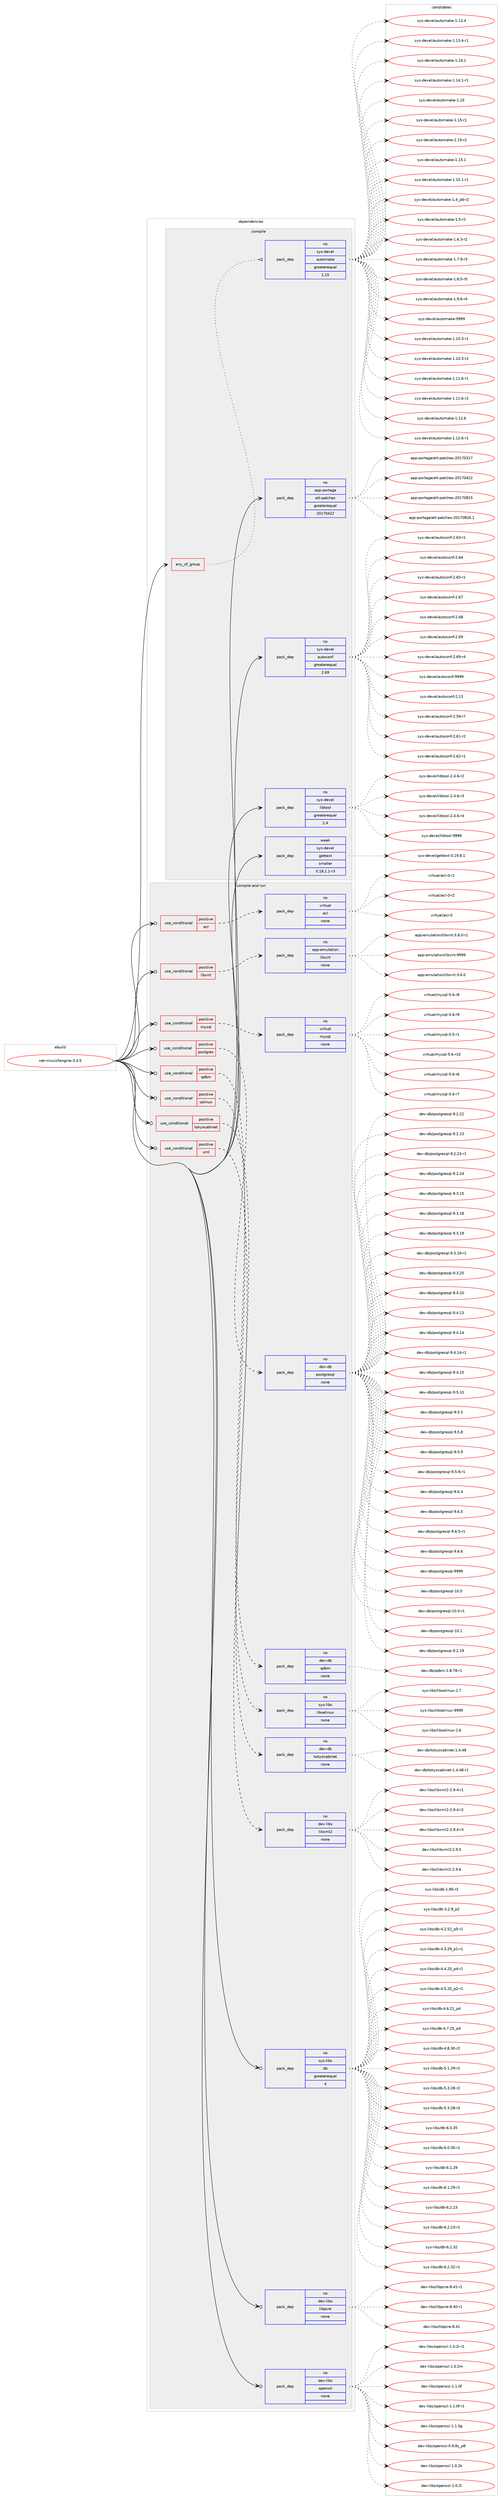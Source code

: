 digraph prolog {

# *************
# Graph options
# *************

newrank=true;
concentrate=true;
compound=true;
graph [rankdir=LR,fontname=Helvetica,fontsize=10,ranksep=1.5];#, ranksep=2.5, nodesep=0.2];
edge  [arrowhead=vee];
node  [fontname=Helvetica,fontsize=10];

# **********
# The ebuild
# **********

subgraph cluster_leftcol {
color=gray;
rank=same;
label=<<i>ebuild</i>>;
id [label="net-misc/cfengine-3.4.5", color=red, width=4, href="../net-misc/cfengine-3.4.5.svg"];
}

# ****************
# The dependencies
# ****************

subgraph cluster_midcol {
color=gray;
label=<<i>dependencies</i>>;
subgraph cluster_compile {
fillcolor="#eeeeee";
style=filled;
label=<<i>compile</i>>;
subgraph any6979 {
dependency423848 [label=<<TABLE BORDER="0" CELLBORDER="1" CELLSPACING="0" CELLPADDING="4"><TR><TD CELLPADDING="10">any_of_group</TD></TR></TABLE>>, shape=none, color=red];subgraph pack311653 {
dependency423849 [label=<<TABLE BORDER="0" CELLBORDER="1" CELLSPACING="0" CELLPADDING="4" WIDTH="220"><TR><TD ROWSPAN="6" CELLPADDING="30">pack_dep</TD></TR><TR><TD WIDTH="110">no</TD></TR><TR><TD>sys-devel</TD></TR><TR><TD>automake</TD></TR><TR><TD>greaterequal</TD></TR><TR><TD>1.15</TD></TR></TABLE>>, shape=none, color=blue];
}
dependency423848:e -> dependency423849:w [weight=20,style="dotted",arrowhead="oinv"];
}
id:e -> dependency423848:w [weight=20,style="solid",arrowhead="vee"];
subgraph pack311654 {
dependency423850 [label=<<TABLE BORDER="0" CELLBORDER="1" CELLSPACING="0" CELLPADDING="4" WIDTH="220"><TR><TD ROWSPAN="6" CELLPADDING="30">pack_dep</TD></TR><TR><TD WIDTH="110">no</TD></TR><TR><TD>app-portage</TD></TR><TR><TD>elt-patches</TD></TR><TR><TD>greaterequal</TD></TR><TR><TD>20170422</TD></TR></TABLE>>, shape=none, color=blue];
}
id:e -> dependency423850:w [weight=20,style="solid",arrowhead="vee"];
subgraph pack311655 {
dependency423851 [label=<<TABLE BORDER="0" CELLBORDER="1" CELLSPACING="0" CELLPADDING="4" WIDTH="220"><TR><TD ROWSPAN="6" CELLPADDING="30">pack_dep</TD></TR><TR><TD WIDTH="110">no</TD></TR><TR><TD>sys-devel</TD></TR><TR><TD>autoconf</TD></TR><TR><TD>greaterequal</TD></TR><TR><TD>2.69</TD></TR></TABLE>>, shape=none, color=blue];
}
id:e -> dependency423851:w [weight=20,style="solid",arrowhead="vee"];
subgraph pack311656 {
dependency423852 [label=<<TABLE BORDER="0" CELLBORDER="1" CELLSPACING="0" CELLPADDING="4" WIDTH="220"><TR><TD ROWSPAN="6" CELLPADDING="30">pack_dep</TD></TR><TR><TD WIDTH="110">no</TD></TR><TR><TD>sys-devel</TD></TR><TR><TD>libtool</TD></TR><TR><TD>greaterequal</TD></TR><TR><TD>2.4</TD></TR></TABLE>>, shape=none, color=blue];
}
id:e -> dependency423852:w [weight=20,style="solid",arrowhead="vee"];
subgraph pack311657 {
dependency423853 [label=<<TABLE BORDER="0" CELLBORDER="1" CELLSPACING="0" CELLPADDING="4" WIDTH="220"><TR><TD ROWSPAN="6" CELLPADDING="30">pack_dep</TD></TR><TR><TD WIDTH="110">weak</TD></TR><TR><TD>sys-devel</TD></TR><TR><TD>gettext</TD></TR><TR><TD>smaller</TD></TR><TR><TD>0.18.1.1-r3</TD></TR></TABLE>>, shape=none, color=blue];
}
id:e -> dependency423853:w [weight=20,style="solid",arrowhead="vee"];
}
subgraph cluster_compileandrun {
fillcolor="#eeeeee";
style=filled;
label=<<i>compile and run</i>>;
subgraph cond105023 {
dependency423854 [label=<<TABLE BORDER="0" CELLBORDER="1" CELLSPACING="0" CELLPADDING="4"><TR><TD ROWSPAN="3" CELLPADDING="10">use_conditional</TD></TR><TR><TD>positive</TD></TR><TR><TD>acl</TD></TR></TABLE>>, shape=none, color=red];
subgraph pack311658 {
dependency423855 [label=<<TABLE BORDER="0" CELLBORDER="1" CELLSPACING="0" CELLPADDING="4" WIDTH="220"><TR><TD ROWSPAN="6" CELLPADDING="30">pack_dep</TD></TR><TR><TD WIDTH="110">no</TD></TR><TR><TD>virtual</TD></TR><TR><TD>acl</TD></TR><TR><TD>none</TD></TR><TR><TD></TD></TR></TABLE>>, shape=none, color=blue];
}
dependency423854:e -> dependency423855:w [weight=20,style="dashed",arrowhead="vee"];
}
id:e -> dependency423854:w [weight=20,style="solid",arrowhead="odotvee"];
subgraph cond105024 {
dependency423856 [label=<<TABLE BORDER="0" CELLBORDER="1" CELLSPACING="0" CELLPADDING="4"><TR><TD ROWSPAN="3" CELLPADDING="10">use_conditional</TD></TR><TR><TD>positive</TD></TR><TR><TD>libvirt</TD></TR></TABLE>>, shape=none, color=red];
subgraph pack311659 {
dependency423857 [label=<<TABLE BORDER="0" CELLBORDER="1" CELLSPACING="0" CELLPADDING="4" WIDTH="220"><TR><TD ROWSPAN="6" CELLPADDING="30">pack_dep</TD></TR><TR><TD WIDTH="110">no</TD></TR><TR><TD>app-emulation</TD></TR><TR><TD>libvirt</TD></TR><TR><TD>none</TD></TR><TR><TD></TD></TR></TABLE>>, shape=none, color=blue];
}
dependency423856:e -> dependency423857:w [weight=20,style="dashed",arrowhead="vee"];
}
id:e -> dependency423856:w [weight=20,style="solid",arrowhead="odotvee"];
subgraph cond105025 {
dependency423858 [label=<<TABLE BORDER="0" CELLBORDER="1" CELLSPACING="0" CELLPADDING="4"><TR><TD ROWSPAN="3" CELLPADDING="10">use_conditional</TD></TR><TR><TD>positive</TD></TR><TR><TD>mysql</TD></TR></TABLE>>, shape=none, color=red];
subgraph pack311660 {
dependency423859 [label=<<TABLE BORDER="0" CELLBORDER="1" CELLSPACING="0" CELLPADDING="4" WIDTH="220"><TR><TD ROWSPAN="6" CELLPADDING="30">pack_dep</TD></TR><TR><TD WIDTH="110">no</TD></TR><TR><TD>virtual</TD></TR><TR><TD>mysql</TD></TR><TR><TD>none</TD></TR><TR><TD></TD></TR></TABLE>>, shape=none, color=blue];
}
dependency423858:e -> dependency423859:w [weight=20,style="dashed",arrowhead="vee"];
}
id:e -> dependency423858:w [weight=20,style="solid",arrowhead="odotvee"];
subgraph cond105026 {
dependency423860 [label=<<TABLE BORDER="0" CELLBORDER="1" CELLSPACING="0" CELLPADDING="4"><TR><TD ROWSPAN="3" CELLPADDING="10">use_conditional</TD></TR><TR><TD>positive</TD></TR><TR><TD>postgres</TD></TR></TABLE>>, shape=none, color=red];
subgraph pack311661 {
dependency423861 [label=<<TABLE BORDER="0" CELLBORDER="1" CELLSPACING="0" CELLPADDING="4" WIDTH="220"><TR><TD ROWSPAN="6" CELLPADDING="30">pack_dep</TD></TR><TR><TD WIDTH="110">no</TD></TR><TR><TD>dev-db</TD></TR><TR><TD>postgresql</TD></TR><TR><TD>none</TD></TR><TR><TD></TD></TR></TABLE>>, shape=none, color=blue];
}
dependency423860:e -> dependency423861:w [weight=20,style="dashed",arrowhead="vee"];
}
id:e -> dependency423860:w [weight=20,style="solid",arrowhead="odotvee"];
subgraph cond105027 {
dependency423862 [label=<<TABLE BORDER="0" CELLBORDER="1" CELLSPACING="0" CELLPADDING="4"><TR><TD ROWSPAN="3" CELLPADDING="10">use_conditional</TD></TR><TR><TD>positive</TD></TR><TR><TD>qdbm</TD></TR></TABLE>>, shape=none, color=red];
subgraph pack311662 {
dependency423863 [label=<<TABLE BORDER="0" CELLBORDER="1" CELLSPACING="0" CELLPADDING="4" WIDTH="220"><TR><TD ROWSPAN="6" CELLPADDING="30">pack_dep</TD></TR><TR><TD WIDTH="110">no</TD></TR><TR><TD>dev-db</TD></TR><TR><TD>qdbm</TD></TR><TR><TD>none</TD></TR><TR><TD></TD></TR></TABLE>>, shape=none, color=blue];
}
dependency423862:e -> dependency423863:w [weight=20,style="dashed",arrowhead="vee"];
}
id:e -> dependency423862:w [weight=20,style="solid",arrowhead="odotvee"];
subgraph cond105028 {
dependency423864 [label=<<TABLE BORDER="0" CELLBORDER="1" CELLSPACING="0" CELLPADDING="4"><TR><TD ROWSPAN="3" CELLPADDING="10">use_conditional</TD></TR><TR><TD>positive</TD></TR><TR><TD>selinux</TD></TR></TABLE>>, shape=none, color=red];
subgraph pack311663 {
dependency423865 [label=<<TABLE BORDER="0" CELLBORDER="1" CELLSPACING="0" CELLPADDING="4" WIDTH="220"><TR><TD ROWSPAN="6" CELLPADDING="30">pack_dep</TD></TR><TR><TD WIDTH="110">no</TD></TR><TR><TD>sys-libs</TD></TR><TR><TD>libselinux</TD></TR><TR><TD>none</TD></TR><TR><TD></TD></TR></TABLE>>, shape=none, color=blue];
}
dependency423864:e -> dependency423865:w [weight=20,style="dashed",arrowhead="vee"];
}
id:e -> dependency423864:w [weight=20,style="solid",arrowhead="odotvee"];
subgraph cond105029 {
dependency423866 [label=<<TABLE BORDER="0" CELLBORDER="1" CELLSPACING="0" CELLPADDING="4"><TR><TD ROWSPAN="3" CELLPADDING="10">use_conditional</TD></TR><TR><TD>positive</TD></TR><TR><TD>tokyocabinet</TD></TR></TABLE>>, shape=none, color=red];
subgraph pack311664 {
dependency423867 [label=<<TABLE BORDER="0" CELLBORDER="1" CELLSPACING="0" CELLPADDING="4" WIDTH="220"><TR><TD ROWSPAN="6" CELLPADDING="30">pack_dep</TD></TR><TR><TD WIDTH="110">no</TD></TR><TR><TD>dev-db</TD></TR><TR><TD>tokyocabinet</TD></TR><TR><TD>none</TD></TR><TR><TD></TD></TR></TABLE>>, shape=none, color=blue];
}
dependency423866:e -> dependency423867:w [weight=20,style="dashed",arrowhead="vee"];
}
id:e -> dependency423866:w [weight=20,style="solid",arrowhead="odotvee"];
subgraph cond105030 {
dependency423868 [label=<<TABLE BORDER="0" CELLBORDER="1" CELLSPACING="0" CELLPADDING="4"><TR><TD ROWSPAN="3" CELLPADDING="10">use_conditional</TD></TR><TR><TD>positive</TD></TR><TR><TD>xml</TD></TR></TABLE>>, shape=none, color=red];
subgraph pack311665 {
dependency423869 [label=<<TABLE BORDER="0" CELLBORDER="1" CELLSPACING="0" CELLPADDING="4" WIDTH="220"><TR><TD ROWSPAN="6" CELLPADDING="30">pack_dep</TD></TR><TR><TD WIDTH="110">no</TD></TR><TR><TD>dev-libs</TD></TR><TR><TD>libxml2</TD></TR><TR><TD>none</TD></TR><TR><TD></TD></TR></TABLE>>, shape=none, color=blue];
}
dependency423868:e -> dependency423869:w [weight=20,style="dashed",arrowhead="vee"];
}
id:e -> dependency423868:w [weight=20,style="solid",arrowhead="odotvee"];
subgraph pack311666 {
dependency423870 [label=<<TABLE BORDER="0" CELLBORDER="1" CELLSPACING="0" CELLPADDING="4" WIDTH="220"><TR><TD ROWSPAN="6" CELLPADDING="30">pack_dep</TD></TR><TR><TD WIDTH="110">no</TD></TR><TR><TD>dev-libs</TD></TR><TR><TD>libpcre</TD></TR><TR><TD>none</TD></TR><TR><TD></TD></TR></TABLE>>, shape=none, color=blue];
}
id:e -> dependency423870:w [weight=20,style="solid",arrowhead="odotvee"];
subgraph pack311667 {
dependency423871 [label=<<TABLE BORDER="0" CELLBORDER="1" CELLSPACING="0" CELLPADDING="4" WIDTH="220"><TR><TD ROWSPAN="6" CELLPADDING="30">pack_dep</TD></TR><TR><TD WIDTH="110">no</TD></TR><TR><TD>dev-libs</TD></TR><TR><TD>openssl</TD></TR><TR><TD>none</TD></TR><TR><TD></TD></TR></TABLE>>, shape=none, color=blue];
}
id:e -> dependency423871:w [weight=20,style="solid",arrowhead="odotvee"];
subgraph pack311668 {
dependency423872 [label=<<TABLE BORDER="0" CELLBORDER="1" CELLSPACING="0" CELLPADDING="4" WIDTH="220"><TR><TD ROWSPAN="6" CELLPADDING="30">pack_dep</TD></TR><TR><TD WIDTH="110">no</TD></TR><TR><TD>sys-libs</TD></TR><TR><TD>db</TD></TR><TR><TD>greaterequal</TD></TR><TR><TD>4</TD></TR></TABLE>>, shape=none, color=blue];
}
id:e -> dependency423872:w [weight=20,style="solid",arrowhead="odotvee"];
}
subgraph cluster_run {
fillcolor="#eeeeee";
style=filled;
label=<<i>run</i>>;
}
}

# **************
# The candidates
# **************

subgraph cluster_choices {
rank=same;
color=gray;
label=<<i>candidates</i>>;

subgraph choice311653 {
color=black;
nodesep=1;
choice11512111545100101118101108479711711611110997107101454946494846514511449 [label="sys-devel/automake-1.10.3-r1", color=red, width=4,href="../sys-devel/automake-1.10.3-r1.svg"];
choice11512111545100101118101108479711711611110997107101454946494846514511450 [label="sys-devel/automake-1.10.3-r2", color=red, width=4,href="../sys-devel/automake-1.10.3-r2.svg"];
choice11512111545100101118101108479711711611110997107101454946494946544511449 [label="sys-devel/automake-1.11.6-r1", color=red, width=4,href="../sys-devel/automake-1.11.6-r1.svg"];
choice11512111545100101118101108479711711611110997107101454946494946544511450 [label="sys-devel/automake-1.11.6-r2", color=red, width=4,href="../sys-devel/automake-1.11.6-r2.svg"];
choice1151211154510010111810110847971171161111099710710145494649504654 [label="sys-devel/automake-1.12.6", color=red, width=4,href="../sys-devel/automake-1.12.6.svg"];
choice11512111545100101118101108479711711611110997107101454946495046544511449 [label="sys-devel/automake-1.12.6-r1", color=red, width=4,href="../sys-devel/automake-1.12.6-r1.svg"];
choice1151211154510010111810110847971171161111099710710145494649514652 [label="sys-devel/automake-1.13.4", color=red, width=4,href="../sys-devel/automake-1.13.4.svg"];
choice11512111545100101118101108479711711611110997107101454946495146524511449 [label="sys-devel/automake-1.13.4-r1", color=red, width=4,href="../sys-devel/automake-1.13.4-r1.svg"];
choice1151211154510010111810110847971171161111099710710145494649524649 [label="sys-devel/automake-1.14.1", color=red, width=4,href="../sys-devel/automake-1.14.1.svg"];
choice11512111545100101118101108479711711611110997107101454946495246494511449 [label="sys-devel/automake-1.14.1-r1", color=red, width=4,href="../sys-devel/automake-1.14.1-r1.svg"];
choice115121115451001011181011084797117116111109971071014549464953 [label="sys-devel/automake-1.15", color=red, width=4,href="../sys-devel/automake-1.15.svg"];
choice1151211154510010111810110847971171161111099710710145494649534511449 [label="sys-devel/automake-1.15-r1", color=red, width=4,href="../sys-devel/automake-1.15-r1.svg"];
choice1151211154510010111810110847971171161111099710710145494649534511450 [label="sys-devel/automake-1.15-r2", color=red, width=4,href="../sys-devel/automake-1.15-r2.svg"];
choice1151211154510010111810110847971171161111099710710145494649534649 [label="sys-devel/automake-1.15.1", color=red, width=4,href="../sys-devel/automake-1.15.1.svg"];
choice11512111545100101118101108479711711611110997107101454946495346494511449 [label="sys-devel/automake-1.15.1-r1", color=red, width=4,href="../sys-devel/automake-1.15.1-r1.svg"];
choice115121115451001011181011084797117116111109971071014549465295112544511450 [label="sys-devel/automake-1.4_p6-r2", color=red, width=4,href="../sys-devel/automake-1.4_p6-r2.svg"];
choice11512111545100101118101108479711711611110997107101454946534511450 [label="sys-devel/automake-1.5-r2", color=red, width=4,href="../sys-devel/automake-1.5-r2.svg"];
choice115121115451001011181011084797117116111109971071014549465446514511450 [label="sys-devel/automake-1.6.3-r2", color=red, width=4,href="../sys-devel/automake-1.6.3-r2.svg"];
choice115121115451001011181011084797117116111109971071014549465546574511451 [label="sys-devel/automake-1.7.9-r3", color=red, width=4,href="../sys-devel/automake-1.7.9-r3.svg"];
choice115121115451001011181011084797117116111109971071014549465646534511453 [label="sys-devel/automake-1.8.5-r5", color=red, width=4,href="../sys-devel/automake-1.8.5-r5.svg"];
choice115121115451001011181011084797117116111109971071014549465746544511452 [label="sys-devel/automake-1.9.6-r4", color=red, width=4,href="../sys-devel/automake-1.9.6-r4.svg"];
choice115121115451001011181011084797117116111109971071014557575757 [label="sys-devel/automake-9999", color=red, width=4,href="../sys-devel/automake-9999.svg"];
dependency423849:e -> choice11512111545100101118101108479711711611110997107101454946494846514511449:w [style=dotted,weight="100"];
dependency423849:e -> choice11512111545100101118101108479711711611110997107101454946494846514511450:w [style=dotted,weight="100"];
dependency423849:e -> choice11512111545100101118101108479711711611110997107101454946494946544511449:w [style=dotted,weight="100"];
dependency423849:e -> choice11512111545100101118101108479711711611110997107101454946494946544511450:w [style=dotted,weight="100"];
dependency423849:e -> choice1151211154510010111810110847971171161111099710710145494649504654:w [style=dotted,weight="100"];
dependency423849:e -> choice11512111545100101118101108479711711611110997107101454946495046544511449:w [style=dotted,weight="100"];
dependency423849:e -> choice1151211154510010111810110847971171161111099710710145494649514652:w [style=dotted,weight="100"];
dependency423849:e -> choice11512111545100101118101108479711711611110997107101454946495146524511449:w [style=dotted,weight="100"];
dependency423849:e -> choice1151211154510010111810110847971171161111099710710145494649524649:w [style=dotted,weight="100"];
dependency423849:e -> choice11512111545100101118101108479711711611110997107101454946495246494511449:w [style=dotted,weight="100"];
dependency423849:e -> choice115121115451001011181011084797117116111109971071014549464953:w [style=dotted,weight="100"];
dependency423849:e -> choice1151211154510010111810110847971171161111099710710145494649534511449:w [style=dotted,weight="100"];
dependency423849:e -> choice1151211154510010111810110847971171161111099710710145494649534511450:w [style=dotted,weight="100"];
dependency423849:e -> choice1151211154510010111810110847971171161111099710710145494649534649:w [style=dotted,weight="100"];
dependency423849:e -> choice11512111545100101118101108479711711611110997107101454946495346494511449:w [style=dotted,weight="100"];
dependency423849:e -> choice115121115451001011181011084797117116111109971071014549465295112544511450:w [style=dotted,weight="100"];
dependency423849:e -> choice11512111545100101118101108479711711611110997107101454946534511450:w [style=dotted,weight="100"];
dependency423849:e -> choice115121115451001011181011084797117116111109971071014549465446514511450:w [style=dotted,weight="100"];
dependency423849:e -> choice115121115451001011181011084797117116111109971071014549465546574511451:w [style=dotted,weight="100"];
dependency423849:e -> choice115121115451001011181011084797117116111109971071014549465646534511453:w [style=dotted,weight="100"];
dependency423849:e -> choice115121115451001011181011084797117116111109971071014549465746544511452:w [style=dotted,weight="100"];
dependency423849:e -> choice115121115451001011181011084797117116111109971071014557575757:w [style=dotted,weight="100"];
}
subgraph choice311654 {
color=black;
nodesep=1;
choice97112112451121111141169710310147101108116451129711699104101115455048495548514955 [label="app-portage/elt-patches-20170317", color=red, width=4,href="../app-portage/elt-patches-20170317.svg"];
choice97112112451121111141169710310147101108116451129711699104101115455048495548525050 [label="app-portage/elt-patches-20170422", color=red, width=4,href="../app-portage/elt-patches-20170422.svg"];
choice97112112451121111141169710310147101108116451129711699104101115455048495548564953 [label="app-portage/elt-patches-20170815", color=red, width=4,href="../app-portage/elt-patches-20170815.svg"];
choice971121124511211111411697103101471011081164511297116991041011154550484955485650544649 [label="app-portage/elt-patches-20170826.1", color=red, width=4,href="../app-portage/elt-patches-20170826.1.svg"];
dependency423850:e -> choice97112112451121111141169710310147101108116451129711699104101115455048495548514955:w [style=dotted,weight="100"];
dependency423850:e -> choice97112112451121111141169710310147101108116451129711699104101115455048495548525050:w [style=dotted,weight="100"];
dependency423850:e -> choice97112112451121111141169710310147101108116451129711699104101115455048495548564953:w [style=dotted,weight="100"];
dependency423850:e -> choice971121124511211111411697103101471011081164511297116991041011154550484955485650544649:w [style=dotted,weight="100"];
}
subgraph choice311655 {
color=black;
nodesep=1;
choice115121115451001011181011084797117116111991111101024550464951 [label="sys-devel/autoconf-2.13", color=red, width=4,href="../sys-devel/autoconf-2.13.svg"];
choice1151211154510010111810110847971171161119911111010245504653574511455 [label="sys-devel/autoconf-2.59-r7", color=red, width=4,href="../sys-devel/autoconf-2.59-r7.svg"];
choice1151211154510010111810110847971171161119911111010245504654494511450 [label="sys-devel/autoconf-2.61-r2", color=red, width=4,href="../sys-devel/autoconf-2.61-r2.svg"];
choice1151211154510010111810110847971171161119911111010245504654504511449 [label="sys-devel/autoconf-2.62-r1", color=red, width=4,href="../sys-devel/autoconf-2.62-r1.svg"];
choice1151211154510010111810110847971171161119911111010245504654514511449 [label="sys-devel/autoconf-2.63-r1", color=red, width=4,href="../sys-devel/autoconf-2.63-r1.svg"];
choice115121115451001011181011084797117116111991111101024550465452 [label="sys-devel/autoconf-2.64", color=red, width=4,href="../sys-devel/autoconf-2.64.svg"];
choice1151211154510010111810110847971171161119911111010245504654534511449 [label="sys-devel/autoconf-2.65-r1", color=red, width=4,href="../sys-devel/autoconf-2.65-r1.svg"];
choice115121115451001011181011084797117116111991111101024550465455 [label="sys-devel/autoconf-2.67", color=red, width=4,href="../sys-devel/autoconf-2.67.svg"];
choice115121115451001011181011084797117116111991111101024550465456 [label="sys-devel/autoconf-2.68", color=red, width=4,href="../sys-devel/autoconf-2.68.svg"];
choice115121115451001011181011084797117116111991111101024550465457 [label="sys-devel/autoconf-2.69", color=red, width=4,href="../sys-devel/autoconf-2.69.svg"];
choice1151211154510010111810110847971171161119911111010245504654574511452 [label="sys-devel/autoconf-2.69-r4", color=red, width=4,href="../sys-devel/autoconf-2.69-r4.svg"];
choice115121115451001011181011084797117116111991111101024557575757 [label="sys-devel/autoconf-9999", color=red, width=4,href="../sys-devel/autoconf-9999.svg"];
dependency423851:e -> choice115121115451001011181011084797117116111991111101024550464951:w [style=dotted,weight="100"];
dependency423851:e -> choice1151211154510010111810110847971171161119911111010245504653574511455:w [style=dotted,weight="100"];
dependency423851:e -> choice1151211154510010111810110847971171161119911111010245504654494511450:w [style=dotted,weight="100"];
dependency423851:e -> choice1151211154510010111810110847971171161119911111010245504654504511449:w [style=dotted,weight="100"];
dependency423851:e -> choice1151211154510010111810110847971171161119911111010245504654514511449:w [style=dotted,weight="100"];
dependency423851:e -> choice115121115451001011181011084797117116111991111101024550465452:w [style=dotted,weight="100"];
dependency423851:e -> choice1151211154510010111810110847971171161119911111010245504654534511449:w [style=dotted,weight="100"];
dependency423851:e -> choice115121115451001011181011084797117116111991111101024550465455:w [style=dotted,weight="100"];
dependency423851:e -> choice115121115451001011181011084797117116111991111101024550465456:w [style=dotted,weight="100"];
dependency423851:e -> choice115121115451001011181011084797117116111991111101024550465457:w [style=dotted,weight="100"];
dependency423851:e -> choice1151211154510010111810110847971171161119911111010245504654574511452:w [style=dotted,weight="100"];
dependency423851:e -> choice115121115451001011181011084797117116111991111101024557575757:w [style=dotted,weight="100"];
}
subgraph choice311656 {
color=black;
nodesep=1;
choice1151211154510010111810110847108105981161111111084550465246544511450 [label="sys-devel/libtool-2.4.6-r2", color=red, width=4,href="../sys-devel/libtool-2.4.6-r2.svg"];
choice1151211154510010111810110847108105981161111111084550465246544511451 [label="sys-devel/libtool-2.4.6-r3", color=red, width=4,href="../sys-devel/libtool-2.4.6-r3.svg"];
choice1151211154510010111810110847108105981161111111084550465246544511452 [label="sys-devel/libtool-2.4.6-r4", color=red, width=4,href="../sys-devel/libtool-2.4.6-r4.svg"];
choice1151211154510010111810110847108105981161111111084557575757 [label="sys-devel/libtool-9999", color=red, width=4,href="../sys-devel/libtool-9999.svg"];
dependency423852:e -> choice1151211154510010111810110847108105981161111111084550465246544511450:w [style=dotted,weight="100"];
dependency423852:e -> choice1151211154510010111810110847108105981161111111084550465246544511451:w [style=dotted,weight="100"];
dependency423852:e -> choice1151211154510010111810110847108105981161111111084550465246544511452:w [style=dotted,weight="100"];
dependency423852:e -> choice1151211154510010111810110847108105981161111111084557575757:w [style=dotted,weight="100"];
}
subgraph choice311657 {
color=black;
nodesep=1;
choice1151211154510010111810110847103101116116101120116454846495746564649 [label="sys-devel/gettext-0.19.8.1", color=red, width=4,href="../sys-devel/gettext-0.19.8.1.svg"];
dependency423853:e -> choice1151211154510010111810110847103101116116101120116454846495746564649:w [style=dotted,weight="100"];
}
subgraph choice311658 {
color=black;
nodesep=1;
choice118105114116117971084797991084548 [label="virtual/acl-0", color=red, width=4,href="../virtual/acl-0.svg"];
choice1181051141161179710847979910845484511449 [label="virtual/acl-0-r1", color=red, width=4,href="../virtual/acl-0-r1.svg"];
choice1181051141161179710847979910845484511450 [label="virtual/acl-0-r2", color=red, width=4,href="../virtual/acl-0-r2.svg"];
dependency423855:e -> choice118105114116117971084797991084548:w [style=dotted,weight="100"];
dependency423855:e -> choice1181051141161179710847979910845484511449:w [style=dotted,weight="100"];
dependency423855:e -> choice1181051141161179710847979910845484511450:w [style=dotted,weight="100"];
}
subgraph choice311659 {
color=black;
nodesep=1;
choice9711211245101109117108971161051111104710810598118105114116455146544648 [label="app-emulation/libvirt-3.6.0", color=red, width=4,href="../app-emulation/libvirt-3.6.0.svg"];
choice97112112451011091171089711610511111047108105981181051141164551465646484511449 [label="app-emulation/libvirt-3.8.0-r1", color=red, width=4,href="../app-emulation/libvirt-3.8.0-r1.svg"];
choice97112112451011091171089711610511111047108105981181051141164557575757 [label="app-emulation/libvirt-9999", color=red, width=4,href="../app-emulation/libvirt-9999.svg"];
dependency423857:e -> choice9711211245101109117108971161051111104710810598118105114116455146544648:w [style=dotted,weight="100"];
dependency423857:e -> choice97112112451011091171089711610511111047108105981181051141164551465646484511449:w [style=dotted,weight="100"];
dependency423857:e -> choice97112112451011091171089711610511111047108105981181051141164557575757:w [style=dotted,weight="100"];
}
subgraph choice311660 {
color=black;
nodesep=1;
choice1181051141161179710847109121115113108455346534511449 [label="virtual/mysql-5.5-r1", color=red, width=4,href="../virtual/mysql-5.5-r1.svg"];
choice118105114116117971084710912111511310845534654451144948 [label="virtual/mysql-5.6-r10", color=red, width=4,href="../virtual/mysql-5.6-r10.svg"];
choice1181051141161179710847109121115113108455346544511454 [label="virtual/mysql-5.6-r6", color=red, width=4,href="../virtual/mysql-5.6-r6.svg"];
choice1181051141161179710847109121115113108455346544511455 [label="virtual/mysql-5.6-r7", color=red, width=4,href="../virtual/mysql-5.6-r7.svg"];
choice1181051141161179710847109121115113108455346544511456 [label="virtual/mysql-5.6-r8", color=red, width=4,href="../virtual/mysql-5.6-r8.svg"];
choice1181051141161179710847109121115113108455346544511457 [label="virtual/mysql-5.6-r9", color=red, width=4,href="../virtual/mysql-5.6-r9.svg"];
dependency423859:e -> choice1181051141161179710847109121115113108455346534511449:w [style=dotted,weight="100"];
dependency423859:e -> choice118105114116117971084710912111511310845534654451144948:w [style=dotted,weight="100"];
dependency423859:e -> choice1181051141161179710847109121115113108455346544511454:w [style=dotted,weight="100"];
dependency423859:e -> choice1181051141161179710847109121115113108455346544511455:w [style=dotted,weight="100"];
dependency423859:e -> choice1181051141161179710847109121115113108455346544511456:w [style=dotted,weight="100"];
dependency423859:e -> choice1181051141161179710847109121115113108455346544511457:w [style=dotted,weight="100"];
}
subgraph choice311661 {
color=black;
nodesep=1;
choice1001011184510098471121111151161031141011151131084549484648 [label="dev-db/postgresql-10.0", color=red, width=4,href="../dev-db/postgresql-10.0.svg"];
choice10010111845100984711211111511610311410111511310845494846484511449 [label="dev-db/postgresql-10.0-r1", color=red, width=4,href="../dev-db/postgresql-10.0-r1.svg"];
choice1001011184510098471121111151161031141011151131084549484649 [label="dev-db/postgresql-10.1", color=red, width=4,href="../dev-db/postgresql-10.1.svg"];
choice10010111845100984711211111511610311410111511310845574650464957 [label="dev-db/postgresql-9.2.19", color=red, width=4,href="../dev-db/postgresql-9.2.19.svg"];
choice10010111845100984711211111511610311410111511310845574650465050 [label="dev-db/postgresql-9.2.22", color=red, width=4,href="../dev-db/postgresql-9.2.22.svg"];
choice10010111845100984711211111511610311410111511310845574650465051 [label="dev-db/postgresql-9.2.23", color=red, width=4,href="../dev-db/postgresql-9.2.23.svg"];
choice100101118451009847112111115116103114101115113108455746504650514511449 [label="dev-db/postgresql-9.2.23-r1", color=red, width=4,href="../dev-db/postgresql-9.2.23-r1.svg"];
choice10010111845100984711211111511610311410111511310845574650465052 [label="dev-db/postgresql-9.2.24", color=red, width=4,href="../dev-db/postgresql-9.2.24.svg"];
choice10010111845100984711211111511610311410111511310845574651464953 [label="dev-db/postgresql-9.3.15", color=red, width=4,href="../dev-db/postgresql-9.3.15.svg"];
choice10010111845100984711211111511610311410111511310845574651464956 [label="dev-db/postgresql-9.3.18", color=red, width=4,href="../dev-db/postgresql-9.3.18.svg"];
choice10010111845100984711211111511610311410111511310845574651464957 [label="dev-db/postgresql-9.3.19", color=red, width=4,href="../dev-db/postgresql-9.3.19.svg"];
choice100101118451009847112111115116103114101115113108455746514649574511449 [label="dev-db/postgresql-9.3.19-r1", color=red, width=4,href="../dev-db/postgresql-9.3.19-r1.svg"];
choice10010111845100984711211111511610311410111511310845574651465048 [label="dev-db/postgresql-9.3.20", color=red, width=4,href="../dev-db/postgresql-9.3.20.svg"];
choice10010111845100984711211111511610311410111511310845574652464948 [label="dev-db/postgresql-9.4.10", color=red, width=4,href="../dev-db/postgresql-9.4.10.svg"];
choice10010111845100984711211111511610311410111511310845574652464951 [label="dev-db/postgresql-9.4.13", color=red, width=4,href="../dev-db/postgresql-9.4.13.svg"];
choice10010111845100984711211111511610311410111511310845574652464952 [label="dev-db/postgresql-9.4.14", color=red, width=4,href="../dev-db/postgresql-9.4.14.svg"];
choice100101118451009847112111115116103114101115113108455746524649524511449 [label="dev-db/postgresql-9.4.14-r1", color=red, width=4,href="../dev-db/postgresql-9.4.14-r1.svg"];
choice10010111845100984711211111511610311410111511310845574652464953 [label="dev-db/postgresql-9.4.15", color=red, width=4,href="../dev-db/postgresql-9.4.15.svg"];
choice10010111845100984711211111511610311410111511310845574653464948 [label="dev-db/postgresql-9.5.10", color=red, width=4,href="../dev-db/postgresql-9.5.10.svg"];
choice100101118451009847112111115116103114101115113108455746534653 [label="dev-db/postgresql-9.5.5", color=red, width=4,href="../dev-db/postgresql-9.5.5.svg"];
choice100101118451009847112111115116103114101115113108455746534656 [label="dev-db/postgresql-9.5.8", color=red, width=4,href="../dev-db/postgresql-9.5.8.svg"];
choice100101118451009847112111115116103114101115113108455746534657 [label="dev-db/postgresql-9.5.9", color=red, width=4,href="../dev-db/postgresql-9.5.9.svg"];
choice1001011184510098471121111151161031141011151131084557465346574511449 [label="dev-db/postgresql-9.5.9-r1", color=red, width=4,href="../dev-db/postgresql-9.5.9-r1.svg"];
choice100101118451009847112111115116103114101115113108455746544652 [label="dev-db/postgresql-9.6.4", color=red, width=4,href="../dev-db/postgresql-9.6.4.svg"];
choice100101118451009847112111115116103114101115113108455746544653 [label="dev-db/postgresql-9.6.5", color=red, width=4,href="../dev-db/postgresql-9.6.5.svg"];
choice1001011184510098471121111151161031141011151131084557465446534511449 [label="dev-db/postgresql-9.6.5-r1", color=red, width=4,href="../dev-db/postgresql-9.6.5-r1.svg"];
choice100101118451009847112111115116103114101115113108455746544654 [label="dev-db/postgresql-9.6.6", color=red, width=4,href="../dev-db/postgresql-9.6.6.svg"];
choice1001011184510098471121111151161031141011151131084557575757 [label="dev-db/postgresql-9999", color=red, width=4,href="../dev-db/postgresql-9999.svg"];
dependency423861:e -> choice1001011184510098471121111151161031141011151131084549484648:w [style=dotted,weight="100"];
dependency423861:e -> choice10010111845100984711211111511610311410111511310845494846484511449:w [style=dotted,weight="100"];
dependency423861:e -> choice1001011184510098471121111151161031141011151131084549484649:w [style=dotted,weight="100"];
dependency423861:e -> choice10010111845100984711211111511610311410111511310845574650464957:w [style=dotted,weight="100"];
dependency423861:e -> choice10010111845100984711211111511610311410111511310845574650465050:w [style=dotted,weight="100"];
dependency423861:e -> choice10010111845100984711211111511610311410111511310845574650465051:w [style=dotted,weight="100"];
dependency423861:e -> choice100101118451009847112111115116103114101115113108455746504650514511449:w [style=dotted,weight="100"];
dependency423861:e -> choice10010111845100984711211111511610311410111511310845574650465052:w [style=dotted,weight="100"];
dependency423861:e -> choice10010111845100984711211111511610311410111511310845574651464953:w [style=dotted,weight="100"];
dependency423861:e -> choice10010111845100984711211111511610311410111511310845574651464956:w [style=dotted,weight="100"];
dependency423861:e -> choice10010111845100984711211111511610311410111511310845574651464957:w [style=dotted,weight="100"];
dependency423861:e -> choice100101118451009847112111115116103114101115113108455746514649574511449:w [style=dotted,weight="100"];
dependency423861:e -> choice10010111845100984711211111511610311410111511310845574651465048:w [style=dotted,weight="100"];
dependency423861:e -> choice10010111845100984711211111511610311410111511310845574652464948:w [style=dotted,weight="100"];
dependency423861:e -> choice10010111845100984711211111511610311410111511310845574652464951:w [style=dotted,weight="100"];
dependency423861:e -> choice10010111845100984711211111511610311410111511310845574652464952:w [style=dotted,weight="100"];
dependency423861:e -> choice100101118451009847112111115116103114101115113108455746524649524511449:w [style=dotted,weight="100"];
dependency423861:e -> choice10010111845100984711211111511610311410111511310845574652464953:w [style=dotted,weight="100"];
dependency423861:e -> choice10010111845100984711211111511610311410111511310845574653464948:w [style=dotted,weight="100"];
dependency423861:e -> choice100101118451009847112111115116103114101115113108455746534653:w [style=dotted,weight="100"];
dependency423861:e -> choice100101118451009847112111115116103114101115113108455746534656:w [style=dotted,weight="100"];
dependency423861:e -> choice100101118451009847112111115116103114101115113108455746534657:w [style=dotted,weight="100"];
dependency423861:e -> choice1001011184510098471121111151161031141011151131084557465346574511449:w [style=dotted,weight="100"];
dependency423861:e -> choice100101118451009847112111115116103114101115113108455746544652:w [style=dotted,weight="100"];
dependency423861:e -> choice100101118451009847112111115116103114101115113108455746544653:w [style=dotted,weight="100"];
dependency423861:e -> choice1001011184510098471121111151161031141011151131084557465446534511449:w [style=dotted,weight="100"];
dependency423861:e -> choice100101118451009847112111115116103114101115113108455746544654:w [style=dotted,weight="100"];
dependency423861:e -> choice1001011184510098471121111151161031141011151131084557575757:w [style=dotted,weight="100"];
}
subgraph choice311662 {
color=black;
nodesep=1;
choice10010111845100984711310098109454946564655564511449 [label="dev-db/qdbm-1.8.78-r1", color=red, width=4,href="../dev-db/qdbm-1.8.78-r1.svg"];
dependency423863:e -> choice10010111845100984711310098109454946564655564511449:w [style=dotted,weight="100"];
}
subgraph choice311663 {
color=black;
nodesep=1;
choice1151211154510810598115471081059811510110810511011712045504654 [label="sys-libs/libselinux-2.6", color=red, width=4,href="../sys-libs/libselinux-2.6.svg"];
choice1151211154510810598115471081059811510110810511011712045504655 [label="sys-libs/libselinux-2.7", color=red, width=4,href="../sys-libs/libselinux-2.7.svg"];
choice115121115451081059811547108105981151011081051101171204557575757 [label="sys-libs/libselinux-9999", color=red, width=4,href="../sys-libs/libselinux-9999.svg"];
dependency423865:e -> choice1151211154510810598115471081059811510110810511011712045504654:w [style=dotted,weight="100"];
dependency423865:e -> choice1151211154510810598115471081059811510110810511011712045504655:w [style=dotted,weight="100"];
dependency423865:e -> choice115121115451081059811547108105981151011081051101171204557575757:w [style=dotted,weight="100"];
}
subgraph choice311664 {
color=black;
nodesep=1;
choice10010111845100984711611110712111199979810511010111645494652465256 [label="dev-db/tokyocabinet-1.4.48", color=red, width=4,href="../dev-db/tokyocabinet-1.4.48.svg"];
choice100101118451009847116111107121111999798105110101116454946524652564511449 [label="dev-db/tokyocabinet-1.4.48-r1", color=red, width=4,href="../dev-db/tokyocabinet-1.4.48-r1.svg"];
dependency423867:e -> choice10010111845100984711611110712111199979810511010111645494652465256:w [style=dotted,weight="100"];
dependency423867:e -> choice100101118451009847116111107121111999798105110101116454946524652564511449:w [style=dotted,weight="100"];
}
subgraph choice311665 {
color=black;
nodesep=1;
choice10010111845108105981154710810598120109108504550465746524511449 [label="dev-libs/libxml2-2.9.4-r1", color=red, width=4,href="../dev-libs/libxml2-2.9.4-r1.svg"];
choice10010111845108105981154710810598120109108504550465746524511450 [label="dev-libs/libxml2-2.9.4-r2", color=red, width=4,href="../dev-libs/libxml2-2.9.4-r2.svg"];
choice10010111845108105981154710810598120109108504550465746524511451 [label="dev-libs/libxml2-2.9.4-r3", color=red, width=4,href="../dev-libs/libxml2-2.9.4-r3.svg"];
choice1001011184510810598115471081059812010910850455046574653 [label="dev-libs/libxml2-2.9.5", color=red, width=4,href="../dev-libs/libxml2-2.9.5.svg"];
choice1001011184510810598115471081059812010910850455046574654 [label="dev-libs/libxml2-2.9.6", color=red, width=4,href="../dev-libs/libxml2-2.9.6.svg"];
dependency423869:e -> choice10010111845108105981154710810598120109108504550465746524511449:w [style=dotted,weight="100"];
dependency423869:e -> choice10010111845108105981154710810598120109108504550465746524511450:w [style=dotted,weight="100"];
dependency423869:e -> choice10010111845108105981154710810598120109108504550465746524511451:w [style=dotted,weight="100"];
dependency423869:e -> choice1001011184510810598115471081059812010910850455046574653:w [style=dotted,weight="100"];
dependency423869:e -> choice1001011184510810598115471081059812010910850455046574654:w [style=dotted,weight="100"];
}
subgraph choice311666 {
color=black;
nodesep=1;
choice100101118451081059811547108105981129911410145564652484511449 [label="dev-libs/libpcre-8.40-r1", color=red, width=4,href="../dev-libs/libpcre-8.40-r1.svg"];
choice10010111845108105981154710810598112991141014556465249 [label="dev-libs/libpcre-8.41", color=red, width=4,href="../dev-libs/libpcre-8.41.svg"];
choice100101118451081059811547108105981129911410145564652494511449 [label="dev-libs/libpcre-8.41-r1", color=red, width=4,href="../dev-libs/libpcre-8.41-r1.svg"];
dependency423870:e -> choice100101118451081059811547108105981129911410145564652484511449:w [style=dotted,weight="100"];
dependency423870:e -> choice10010111845108105981154710810598112991141014556465249:w [style=dotted,weight="100"];
dependency423870:e -> choice100101118451081059811547108105981129911410145564652494511449:w [style=dotted,weight="100"];
}
subgraph choice311667 {
color=black;
nodesep=1;
choice1001011184510810598115471111121011101151151084548465746561229511256 [label="dev-libs/openssl-0.9.8z_p8", color=red, width=4,href="../dev-libs/openssl-0.9.8z_p8.svg"];
choice100101118451081059811547111112101110115115108454946484650107 [label="dev-libs/openssl-1.0.2k", color=red, width=4,href="../dev-libs/openssl-1.0.2k.svg"];
choice100101118451081059811547111112101110115115108454946484650108 [label="dev-libs/openssl-1.0.2l", color=red, width=4,href="../dev-libs/openssl-1.0.2l.svg"];
choice1001011184510810598115471111121011101151151084549464846501084511449 [label="dev-libs/openssl-1.0.2l-r1", color=red, width=4,href="../dev-libs/openssl-1.0.2l-r1.svg"];
choice100101118451081059811547111112101110115115108454946484650109 [label="dev-libs/openssl-1.0.2m", color=red, width=4,href="../dev-libs/openssl-1.0.2m.svg"];
choice100101118451081059811547111112101110115115108454946494648102 [label="dev-libs/openssl-1.1.0f", color=red, width=4,href="../dev-libs/openssl-1.1.0f.svg"];
choice1001011184510810598115471111121011101151151084549464946481024511449 [label="dev-libs/openssl-1.1.0f-r1", color=red, width=4,href="../dev-libs/openssl-1.1.0f-r1.svg"];
choice100101118451081059811547111112101110115115108454946494648103 [label="dev-libs/openssl-1.1.0g", color=red, width=4,href="../dev-libs/openssl-1.1.0g.svg"];
dependency423871:e -> choice1001011184510810598115471111121011101151151084548465746561229511256:w [style=dotted,weight="100"];
dependency423871:e -> choice100101118451081059811547111112101110115115108454946484650107:w [style=dotted,weight="100"];
dependency423871:e -> choice100101118451081059811547111112101110115115108454946484650108:w [style=dotted,weight="100"];
dependency423871:e -> choice1001011184510810598115471111121011101151151084549464846501084511449:w [style=dotted,weight="100"];
dependency423871:e -> choice100101118451081059811547111112101110115115108454946484650109:w [style=dotted,weight="100"];
dependency423871:e -> choice100101118451081059811547111112101110115115108454946494648102:w [style=dotted,weight="100"];
dependency423871:e -> choice1001011184510810598115471111121011101151151084549464946481024511449:w [style=dotted,weight="100"];
dependency423871:e -> choice100101118451081059811547111112101110115115108454946494648103:w [style=dotted,weight="100"];
}
subgraph choice311668 {
color=black;
nodesep=1;
choice1151211154510810598115471009845494656534511451 [label="sys-libs/db-1.85-r3", color=red, width=4,href="../sys-libs/db-1.85-r3.svg"];
choice115121115451081059811547100984551465046579511250 [label="sys-libs/db-3.2.9_p2", color=red, width=4,href="../sys-libs/db-3.2.9_p2.svg"];
choice115121115451081059811547100984552465046535095112534511449 [label="sys-libs/db-4.2.52_p5-r1", color=red, width=4,href="../sys-libs/db-4.2.52_p5-r1.svg"];
choice115121115451081059811547100984552465146505795112494511449 [label="sys-libs/db-4.3.29_p1-r1", color=red, width=4,href="../sys-libs/db-4.3.29_p1-r1.svg"];
choice115121115451081059811547100984552465246504895112524511449 [label="sys-libs/db-4.4.20_p4-r1", color=red, width=4,href="../sys-libs/db-4.4.20_p4-r1.svg"];
choice115121115451081059811547100984552465346504895112504511449 [label="sys-libs/db-4.5.20_p2-r1", color=red, width=4,href="../sys-libs/db-4.5.20_p2-r1.svg"];
choice11512111545108105981154710098455246544650499511252 [label="sys-libs/db-4.6.21_p4", color=red, width=4,href="../sys-libs/db-4.6.21_p4.svg"];
choice11512111545108105981154710098455246554650539511252 [label="sys-libs/db-4.7.25_p4", color=red, width=4,href="../sys-libs/db-4.7.25_p4.svg"];
choice11512111545108105981154710098455246564651484511450 [label="sys-libs/db-4.8.30-r2", color=red, width=4,href="../sys-libs/db-4.8.30-r2.svg"];
choice11512111545108105981154710098455346494650574511449 [label="sys-libs/db-5.1.29-r1", color=red, width=4,href="../sys-libs/db-5.1.29-r1.svg"];
choice11512111545108105981154710098455346514650564511450 [label="sys-libs/db-5.3.28-r2", color=red, width=4,href="../sys-libs/db-5.3.28-r2.svg"];
choice11512111545108105981154710098455346514650564511451 [label="sys-libs/db-5.3.28-r3", color=red, width=4,href="../sys-libs/db-5.3.28-r3.svg"];
choice1151211154510810598115471009845544648465153 [label="sys-libs/db-6.0.35", color=red, width=4,href="../sys-libs/db-6.0.35.svg"];
choice11512111545108105981154710098455446484651534511449 [label="sys-libs/db-6.0.35-r1", color=red, width=4,href="../sys-libs/db-6.0.35-r1.svg"];
choice1151211154510810598115471009845544649465057 [label="sys-libs/db-6.1.29", color=red, width=4,href="../sys-libs/db-6.1.29.svg"];
choice11512111545108105981154710098455446494650574511449 [label="sys-libs/db-6.1.29-r1", color=red, width=4,href="../sys-libs/db-6.1.29-r1.svg"];
choice1151211154510810598115471009845544650465051 [label="sys-libs/db-6.2.23", color=red, width=4,href="../sys-libs/db-6.2.23.svg"];
choice11512111545108105981154710098455446504650514511449 [label="sys-libs/db-6.2.23-r1", color=red, width=4,href="../sys-libs/db-6.2.23-r1.svg"];
choice1151211154510810598115471009845544650465150 [label="sys-libs/db-6.2.32", color=red, width=4,href="../sys-libs/db-6.2.32.svg"];
choice11512111545108105981154710098455446504651504511449 [label="sys-libs/db-6.2.32-r1", color=red, width=4,href="../sys-libs/db-6.2.32-r1.svg"];
dependency423872:e -> choice1151211154510810598115471009845494656534511451:w [style=dotted,weight="100"];
dependency423872:e -> choice115121115451081059811547100984551465046579511250:w [style=dotted,weight="100"];
dependency423872:e -> choice115121115451081059811547100984552465046535095112534511449:w [style=dotted,weight="100"];
dependency423872:e -> choice115121115451081059811547100984552465146505795112494511449:w [style=dotted,weight="100"];
dependency423872:e -> choice115121115451081059811547100984552465246504895112524511449:w [style=dotted,weight="100"];
dependency423872:e -> choice115121115451081059811547100984552465346504895112504511449:w [style=dotted,weight="100"];
dependency423872:e -> choice11512111545108105981154710098455246544650499511252:w [style=dotted,weight="100"];
dependency423872:e -> choice11512111545108105981154710098455246554650539511252:w [style=dotted,weight="100"];
dependency423872:e -> choice11512111545108105981154710098455246564651484511450:w [style=dotted,weight="100"];
dependency423872:e -> choice11512111545108105981154710098455346494650574511449:w [style=dotted,weight="100"];
dependency423872:e -> choice11512111545108105981154710098455346514650564511450:w [style=dotted,weight="100"];
dependency423872:e -> choice11512111545108105981154710098455346514650564511451:w [style=dotted,weight="100"];
dependency423872:e -> choice1151211154510810598115471009845544648465153:w [style=dotted,weight="100"];
dependency423872:e -> choice11512111545108105981154710098455446484651534511449:w [style=dotted,weight="100"];
dependency423872:e -> choice1151211154510810598115471009845544649465057:w [style=dotted,weight="100"];
dependency423872:e -> choice11512111545108105981154710098455446494650574511449:w [style=dotted,weight="100"];
dependency423872:e -> choice1151211154510810598115471009845544650465051:w [style=dotted,weight="100"];
dependency423872:e -> choice11512111545108105981154710098455446504650514511449:w [style=dotted,weight="100"];
dependency423872:e -> choice1151211154510810598115471009845544650465150:w [style=dotted,weight="100"];
dependency423872:e -> choice11512111545108105981154710098455446504651504511449:w [style=dotted,weight="100"];
}
}

}
